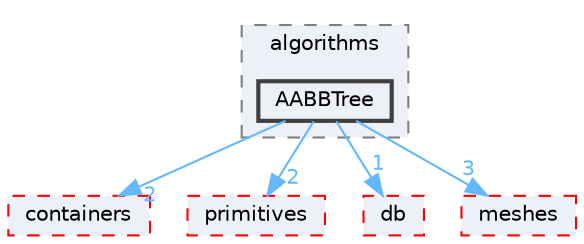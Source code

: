 digraph "src/OpenFOAM/algorithms/AABBTree"
{
 // LATEX_PDF_SIZE
  bgcolor="transparent";
  edge [fontname=Helvetica,fontsize=10,labelfontname=Helvetica,labelfontsize=10];
  node [fontname=Helvetica,fontsize=10,shape=box,height=0.2,width=0.4];
  compound=true
  subgraph clusterdir_d4a4bcbf783b68a312735f83d8eebbff {
    graph [ bgcolor="#edf0f7", pencolor="grey50", label="algorithms", fontname=Helvetica,fontsize=10 style="filled,dashed", URL="dir_d4a4bcbf783b68a312735f83d8eebbff.html",tooltip=""]
  dir_3dc6b9d6dec0e4465f85dce2a6cea5f7 [label="AABBTree", fillcolor="#edf0f7", color="grey25", style="filled,bold", URL="dir_3dc6b9d6dec0e4465f85dce2a6cea5f7.html",tooltip=""];
  }
  dir_19d0872053bde092be81d7fe3f56cbf7 [label="containers", fillcolor="#edf0f7", color="red", style="filled,dashed", URL="dir_19d0872053bde092be81d7fe3f56cbf7.html",tooltip=""];
  dir_3e50f45338116b169052b428016851aa [label="primitives", fillcolor="#edf0f7", color="red", style="filled,dashed", URL="dir_3e50f45338116b169052b428016851aa.html",tooltip=""];
  dir_63c634f7a7cfd679ac26c67fb30fc32f [label="db", fillcolor="#edf0f7", color="red", style="filled,dashed", URL="dir_63c634f7a7cfd679ac26c67fb30fc32f.html",tooltip=""];
  dir_aa2423979fb45fc41c393a5db370ab21 [label="meshes", fillcolor="#edf0f7", color="red", style="filled,dashed", URL="dir_aa2423979fb45fc41c393a5db370ab21.html",tooltip=""];
  dir_3dc6b9d6dec0e4465f85dce2a6cea5f7->dir_19d0872053bde092be81d7fe3f56cbf7 [headlabel="2", labeldistance=1.5 headhref="dir_000000_000669.html" href="dir_000000_000669.html" color="steelblue1" fontcolor="steelblue1"];
  dir_3dc6b9d6dec0e4465f85dce2a6cea5f7->dir_3e50f45338116b169052b428016851aa [headlabel="2", labeldistance=1.5 headhref="dir_000000_003069.html" href="dir_000000_003069.html" color="steelblue1" fontcolor="steelblue1"];
  dir_3dc6b9d6dec0e4465f85dce2a6cea5f7->dir_63c634f7a7cfd679ac26c67fb30fc32f [headlabel="1", labeldistance=1.5 headhref="dir_000000_000817.html" href="dir_000000_000817.html" color="steelblue1" fontcolor="steelblue1"];
  dir_3dc6b9d6dec0e4465f85dce2a6cea5f7->dir_aa2423979fb45fc41c393a5db370ab21 [headlabel="3", labeldistance=1.5 headhref="dir_000000_002368.html" href="dir_000000_002368.html" color="steelblue1" fontcolor="steelblue1"];
}
